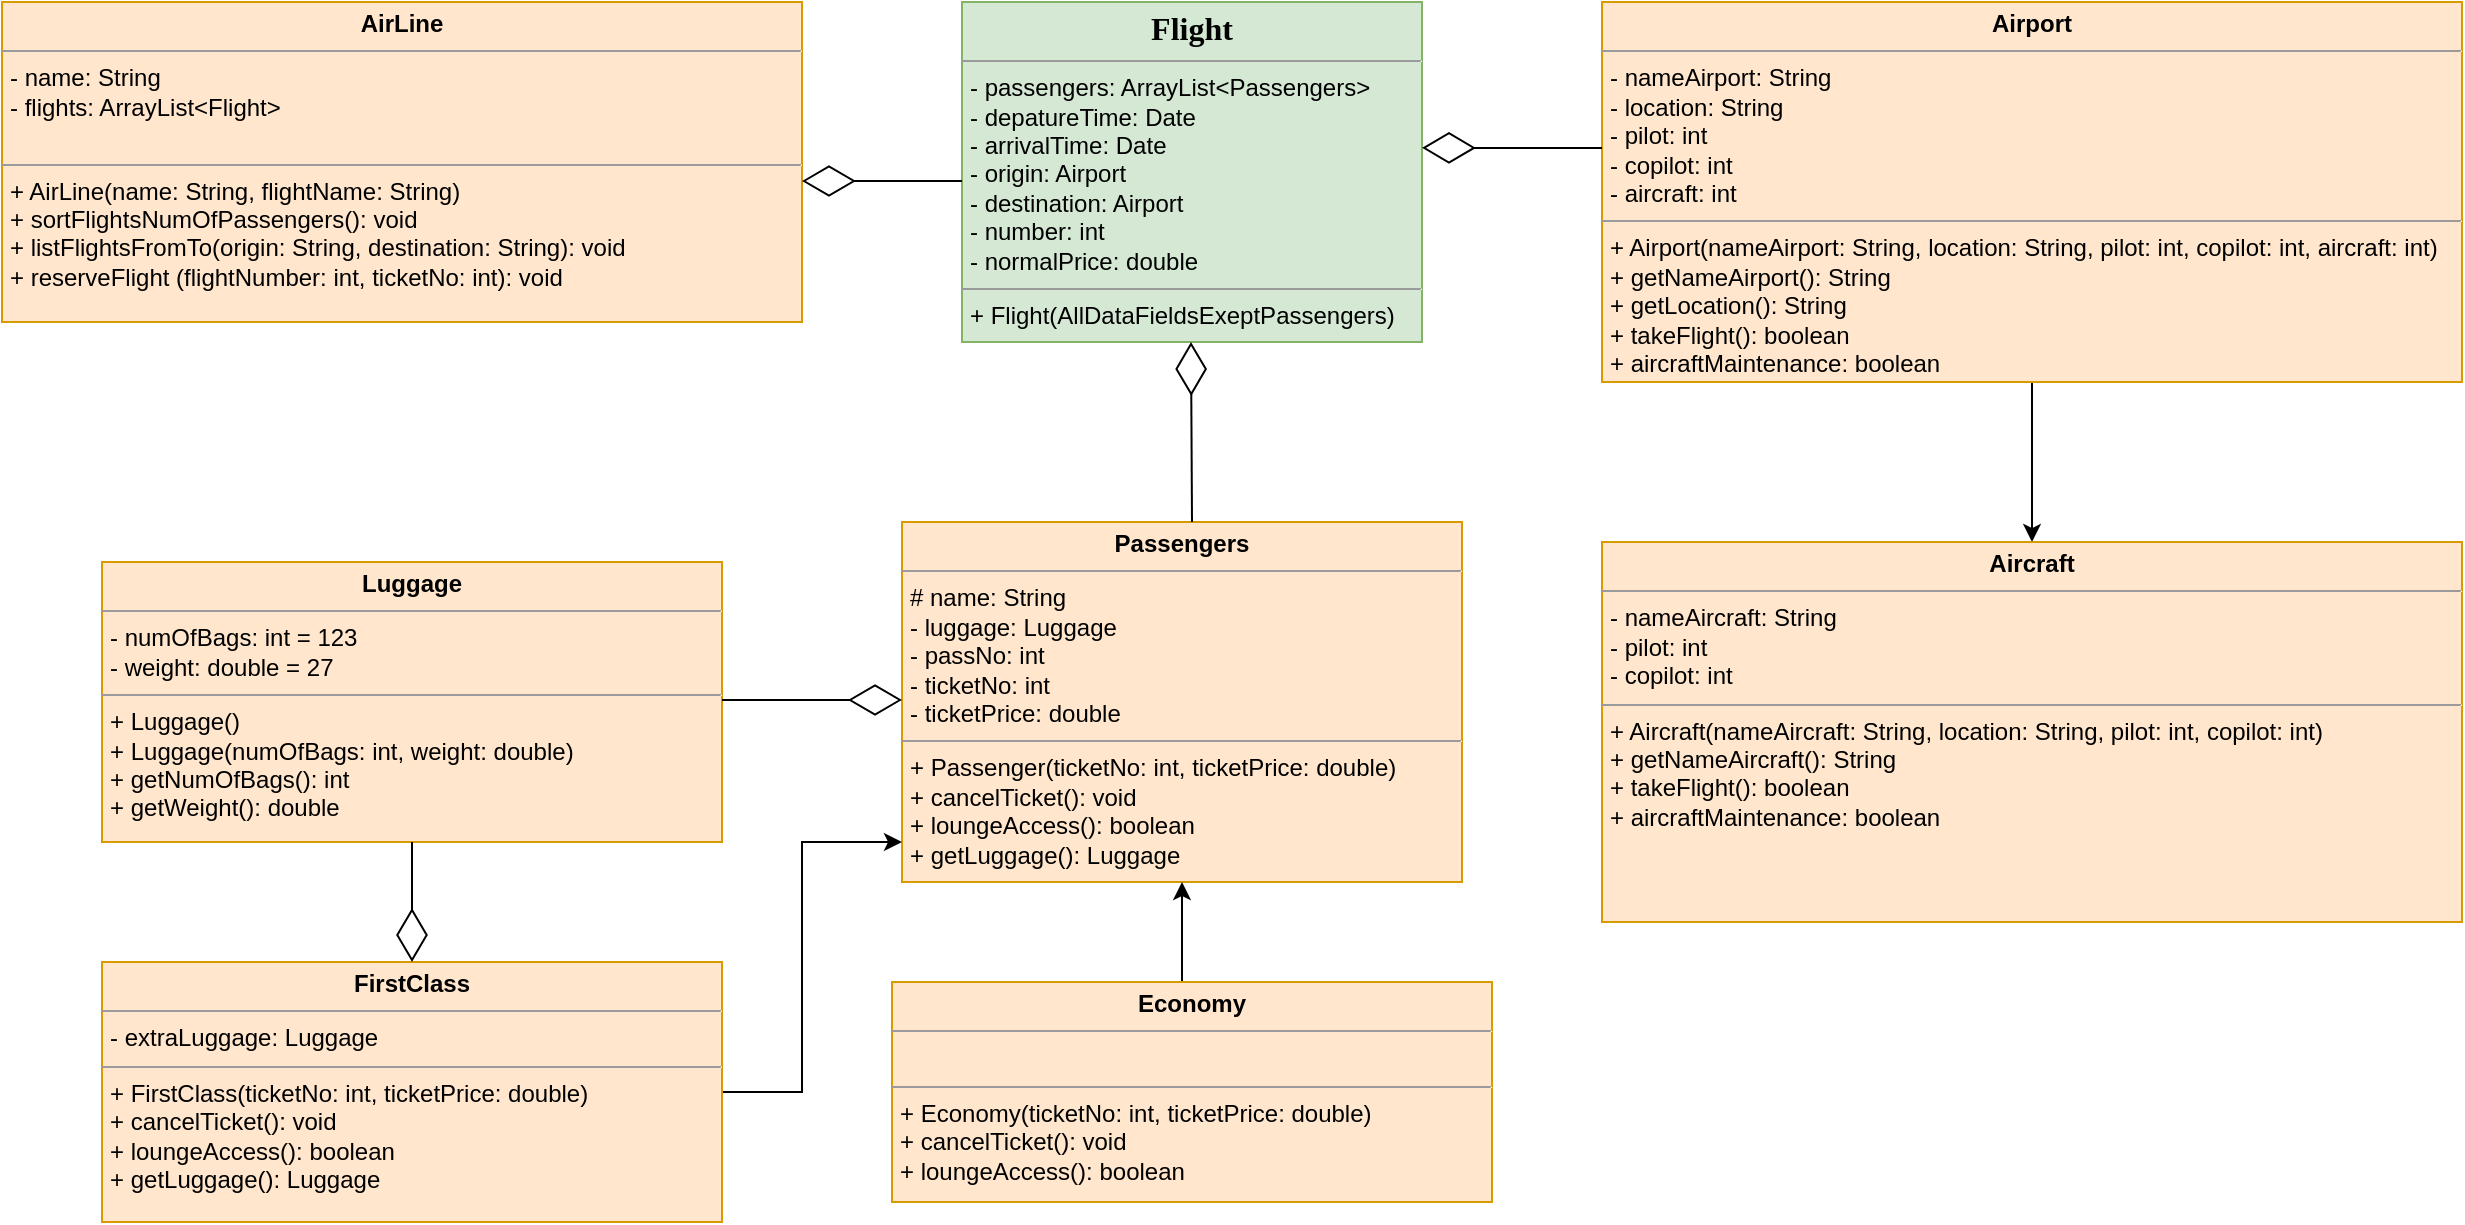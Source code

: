 <mxfile version="15.5.7" type="google"><diagram id="C5RBs43oDa-KdzZeNtuy" name="Page-1"><mxGraphModel dx="1422" dy="1931" grid="1" gridSize="10" guides="1" tooltips="1" connect="1" arrows="1" fold="1" page="1" pageScale="1" pageWidth="827" pageHeight="1169" math="0" shadow="0"><root><mxCell id="WIyWlLk6GJQsqaUBKTNV-0"/><mxCell id="WIyWlLk6GJQsqaUBKTNV-1" parent="WIyWlLk6GJQsqaUBKTNV-0"/><mxCell id="SWHq2_1hzrh3RWQZg-Wt-22" value="&lt;p style=&quot;margin: 0px ; margin-top: 4px ; text-align: center&quot;&gt;&lt;span style=&quot;font-family: &amp;#34;lt_regular&amp;#34; ; font-size: 16px ; font-weight: 700&quot;&gt;Flight&lt;/span&gt;&lt;br&gt;&lt;/p&gt;&lt;hr size=&quot;1&quot;&gt;&lt;p style=&quot;margin: 0px ; margin-left: 4px&quot;&gt;- passengers: ArrayList&amp;lt;Passengers&amp;gt;&lt;/p&gt;&lt;p style=&quot;margin: 0px ; margin-left: 4px&quot;&gt;- depatureTime: Date&lt;/p&gt;&lt;p style=&quot;margin: 0px ; margin-left: 4px&quot;&gt;- arrivalTime: Date&lt;/p&gt;&lt;p style=&quot;margin: 0px ; margin-left: 4px&quot;&gt;- origin: Airport&lt;/p&gt;&lt;p style=&quot;margin: 0px ; margin-left: 4px&quot;&gt;- destination: Airport&lt;/p&gt;&lt;p style=&quot;margin: 0px ; margin-left: 4px&quot;&gt;- number: int&lt;/p&gt;&lt;p style=&quot;margin: 0px ; margin-left: 4px&quot;&gt;- normalPrice: double&lt;/p&gt;&lt;hr size=&quot;1&quot;&gt;&lt;p style=&quot;margin: 0px ; margin-left: 4px&quot;&gt;+ Flight(AllDataFieldsExeptPassengers)&lt;/p&gt;&lt;p style=&quot;margin: 0px ; margin-left: 4px&quot;&gt;&lt;br&gt;&lt;/p&gt;&lt;p style=&quot;margin: 0px ; margin-left: 4px&quot;&gt;&lt;br&gt;&lt;/p&gt;" style="verticalAlign=top;align=left;overflow=fill;fontSize=12;fontFamily=Helvetica;html=1;fillColor=#d5e8d4;strokeColor=#82b366;" parent="WIyWlLk6GJQsqaUBKTNV-1" vertex="1"><mxGeometry x="640" y="-110" width="230" height="170" as="geometry"/></mxCell><mxCell id="SWHq2_1hzrh3RWQZg-Wt-23" value="&lt;p style=&quot;margin: 0px ; margin-top: 4px ; text-align: center&quot;&gt;&lt;b&gt;AirLine&lt;/b&gt;&lt;/p&gt;&lt;hr size=&quot;1&quot;&gt;&lt;p style=&quot;margin: 0px ; margin-left: 4px&quot;&gt;- name: String&lt;/p&gt;&lt;p style=&quot;margin: 0px ; margin-left: 4px&quot;&gt;- flights: ArrayList&amp;lt;Flight&amp;gt;&lt;/p&gt;&lt;p style=&quot;margin: 0px ; margin-left: 4px&quot;&gt;&lt;/p&gt;&lt;br&gt;&lt;hr size=&quot;1&quot;&gt;&lt;p style=&quot;margin: 0px ; margin-left: 4px&quot;&gt;+ AirLine(name: String, flightName: String)&lt;/p&gt;&lt;p style=&quot;margin: 0px ; margin-left: 4px&quot;&gt;+ sortFlightsNumOfPassengers(): void&lt;/p&gt;&lt;p style=&quot;margin: 0px ; margin-left: 4px&quot;&gt;+ listFlightsFromTo(origin: String, destination: String): void&lt;/p&gt;&lt;p style=&quot;margin: 0px ; margin-left: 4px&quot;&gt;+ reserveFlight (flightNumber: int, ticketNo: int): void&lt;/p&gt;" style="verticalAlign=top;align=left;overflow=fill;fontSize=12;fontFamily=Helvetica;html=1;fillColor=#ffe6cc;strokeColor=#d79b00;" parent="WIyWlLk6GJQsqaUBKTNV-1" vertex="1"><mxGeometry x="160" y="-110" width="400" height="160" as="geometry"/></mxCell><mxCell id="SWHq2_1hzrh3RWQZg-Wt-27" value="&lt;blockquote style=&quot;margin: 0px ; margin-top: 4px ; text-align: center&quot;&gt;&lt;b&gt;Passengers&lt;/b&gt;&lt;/blockquote&gt;&lt;hr size=&quot;1&quot;&gt;&lt;p style=&quot;margin: 0px ; margin-left: 4px&quot;&gt;# name: String&lt;/p&gt;&lt;p style=&quot;margin: 0px ; margin-left: 4px&quot;&gt;- luggage: Luggage&lt;/p&gt;&lt;p style=&quot;margin: 0px ; margin-left: 4px&quot;&gt;- passNo: int&lt;/p&gt;&lt;p style=&quot;margin: 0px ; margin-left: 4px&quot;&gt;- ticketNo: int&lt;/p&gt;&lt;p style=&quot;margin: 0px ; margin-left: 4px&quot;&gt;- ticketPrice: double&lt;/p&gt;&lt;hr size=&quot;1&quot;&gt;&lt;p style=&quot;margin: 0px ; margin-left: 4px&quot;&gt;+ Passenger(ticketNo: int, ticketPrice: double)&lt;/p&gt;&lt;p style=&quot;margin: 0px ; margin-left: 4px&quot;&gt;+ cancelTicket(): void&lt;/p&gt;&lt;p style=&quot;margin: 0px ; margin-left: 4px&quot;&gt;+ loungeAccess(): boolean&lt;/p&gt;&lt;p style=&quot;margin: 0px ; margin-left: 4px&quot;&gt;+ getLuggage(): Luggage&lt;/p&gt;" style="verticalAlign=top;align=left;overflow=fill;fontSize=12;fontFamily=Helvetica;html=1;fillColor=#ffe6cc;strokeColor=#d79b00;" parent="WIyWlLk6GJQsqaUBKTNV-1" vertex="1"><mxGeometry x="610" y="150" width="280" height="180" as="geometry"/></mxCell><mxCell id="SWHq2_1hzrh3RWQZg-Wt-61" value="" style="edgeStyle=orthogonalEdgeStyle;rounded=0;orthogonalLoop=1;jettySize=auto;html=1;" parent="WIyWlLk6GJQsqaUBKTNV-1" source="SWHq2_1hzrh3RWQZg-Wt-36" target="SWHq2_1hzrh3RWQZg-Wt-60" edge="1"><mxGeometry relative="1" as="geometry"/></mxCell><mxCell id="SWHq2_1hzrh3RWQZg-Wt-36" value="&lt;p style=&quot;margin: 0px ; margin-top: 4px ; text-align: center&quot;&gt;&lt;b&gt;Airport&lt;/b&gt;&lt;/p&gt;&lt;hr size=&quot;1&quot;&gt;&lt;p style=&quot;margin: 0px ; margin-left: 4px&quot;&gt;- nameAirport: String&lt;/p&gt;&lt;p style=&quot;margin: 0px ; margin-left: 4px&quot;&gt;- location: String&lt;/p&gt;&lt;p style=&quot;margin: 0px 0px 0px 4px&quot;&gt;- pilot: int&lt;/p&gt;&lt;p style=&quot;margin: 0px 0px 0px 4px&quot;&gt;- copilot: int&lt;/p&gt;&lt;p style=&quot;margin: 0px 0px 0px 4px&quot;&gt;- aircraft: int&lt;/p&gt;&lt;hr size=&quot;1&quot;&gt;&lt;p style=&quot;margin: 0px ; margin-left: 4px&quot;&gt;+ Airport(nameAirport: String, location: String, pilot: int, copilot: int, aircraft: int)&lt;/p&gt;&lt;p style=&quot;margin: 0px ; margin-left: 4px&quot;&gt;+ getNameAirport(): String&lt;/p&gt;&lt;p style=&quot;margin: 0px ; margin-left: 4px&quot;&gt;+ getLocation(): String&lt;/p&gt;&lt;p style=&quot;margin: 0px ; margin-left: 4px&quot;&gt;+ takeFlight(): boolean&lt;br&gt;&lt;/p&gt;&lt;p style=&quot;margin: 0px ; margin-left: 4px&quot;&gt;+&amp;nbsp;aircraftMaintenance: boolean&lt;/p&gt;" style="verticalAlign=top;align=left;overflow=fill;fontSize=12;fontFamily=Helvetica;html=1;fillColor=#ffe6cc;strokeColor=#d79b00;" parent="WIyWlLk6GJQsqaUBKTNV-1" vertex="1"><mxGeometry x="960" y="-110" width="430" height="190" as="geometry"/></mxCell><mxCell id="SWHq2_1hzrh3RWQZg-Wt-37" value="&lt;p style=&quot;margin: 0px ; margin-top: 4px ; text-align: center&quot;&gt;&lt;b&gt;Luggage&lt;/b&gt;&lt;/p&gt;&lt;hr size=&quot;1&quot;&gt;&lt;p style=&quot;margin: 0px ; margin-left: 4px&quot;&gt;- numOfBags: int = 123&lt;/p&gt;&lt;p style=&quot;margin: 0px ; margin-left: 4px&quot;&gt;- weight: double = 27&lt;/p&gt;&lt;hr size=&quot;1&quot;&gt;&lt;p style=&quot;margin: 0px ; margin-left: 4px&quot;&gt;+ Luggage()&lt;/p&gt;&lt;p style=&quot;margin: 0px ; margin-left: 4px&quot;&gt;+ Luggage(numOfBags: int, weight: double)&lt;/p&gt;&lt;p style=&quot;margin: 0px ; margin-left: 4px&quot;&gt;+ getNumOfBags(): int&lt;/p&gt;&lt;p style=&quot;margin: 0px ; margin-left: 4px&quot;&gt;&lt;span&gt;+ getWeight(): double&lt;/span&gt;&lt;br&gt;&lt;/p&gt;" style="verticalAlign=top;align=left;overflow=fill;fontSize=12;fontFamily=Helvetica;html=1;fillColor=#ffe6cc;strokeColor=#d79b00;" parent="WIyWlLk6GJQsqaUBKTNV-1" vertex="1"><mxGeometry x="210" y="170" width="310" height="140" as="geometry"/></mxCell><mxCell id="SWHq2_1hzrh3RWQZg-Wt-56" value="" style="edgeStyle=orthogonalEdgeStyle;rounded=0;orthogonalLoop=1;jettySize=auto;html=1;" parent="WIyWlLk6GJQsqaUBKTNV-1" source="SWHq2_1hzrh3RWQZg-Wt-39" edge="1"><mxGeometry relative="1" as="geometry"><mxPoint x="610" y="310" as="targetPoint"/><Array as="points"><mxPoint x="560" y="435"/><mxPoint x="560" y="310"/><mxPoint x="605" y="310"/></Array></mxGeometry></mxCell><mxCell id="SWHq2_1hzrh3RWQZg-Wt-39" value="&lt;p style=&quot;margin: 0px ; margin-top: 4px ; text-align: center&quot;&gt;&lt;b&gt;FirstClass&lt;/b&gt;&lt;/p&gt;&lt;hr size=&quot;1&quot;&gt;&lt;p style=&quot;margin: 0px ; margin-left: 4px&quot;&gt;- extraLuggage: Luggage&lt;/p&gt;&lt;hr size=&quot;1&quot;&gt;&lt;p style=&quot;margin: 0px ; margin-left: 4px&quot;&gt;+ FirstClass(ticketNo: int, ticketPrice: double)&lt;/p&gt;&lt;p style=&quot;margin: 0px ; margin-left: 4px&quot;&gt;+ cancelTicket(): void&lt;/p&gt;&lt;p style=&quot;margin: 0px ; margin-left: 4px&quot;&gt;+ loungeAccess(): boolean&lt;/p&gt;&lt;p style=&quot;margin: 0px ; margin-left: 4px&quot;&gt;+ getLuggage(): Luggage&lt;/p&gt;" style="verticalAlign=top;align=left;overflow=fill;fontSize=12;fontFamily=Helvetica;html=1;fillColor=#ffe6cc;strokeColor=#d79b00;" parent="WIyWlLk6GJQsqaUBKTNV-1" vertex="1"><mxGeometry x="210" y="370" width="310" height="130" as="geometry"/></mxCell><mxCell id="SWHq2_1hzrh3RWQZg-Wt-53" value="" style="edgeStyle=orthogonalEdgeStyle;rounded=0;orthogonalLoop=1;jettySize=auto;html=1;" parent="WIyWlLk6GJQsqaUBKTNV-1" source="SWHq2_1hzrh3RWQZg-Wt-43" target="SWHq2_1hzrh3RWQZg-Wt-27" edge="1"><mxGeometry relative="1" as="geometry"><mxPoint x="755" y="350" as="targetPoint"/><Array as="points"><mxPoint x="750" y="370"/><mxPoint x="750" y="370"/></Array></mxGeometry></mxCell><mxCell id="SWHq2_1hzrh3RWQZg-Wt-43" value="&lt;p style=&quot;margin: 0px ; margin-top: 4px ; text-align: center&quot;&gt;&lt;b&gt;Economy&lt;/b&gt;&lt;/p&gt;&lt;hr size=&quot;1&quot;&gt;&lt;p style=&quot;margin: 0px ; margin-left: 4px&quot;&gt;&lt;br&gt;&lt;/p&gt;&lt;hr size=&quot;1&quot;&gt;&lt;p style=&quot;margin: 0px ; margin-left: 4px&quot;&gt;+ Economy(ticketNo: int, ticketPrice: double)&lt;/p&gt;&lt;p style=&quot;margin: 0px ; margin-left: 4px&quot;&gt;+ cancelTicket(): void&lt;/p&gt;&lt;p style=&quot;margin: 0px ; margin-left: 4px&quot;&gt;+ loungeAccess(): boolean&lt;/p&gt;" style="verticalAlign=top;align=left;overflow=fill;fontSize=12;fontFamily=Helvetica;html=1;fillColor=#ffe6cc;strokeColor=#d79b00;" parent="WIyWlLk6GJQsqaUBKTNV-1" vertex="1"><mxGeometry x="605" y="380" width="300" height="110" as="geometry"/></mxCell><mxCell id="SWHq2_1hzrh3RWQZg-Wt-46" value="" style="endArrow=diamondThin;endFill=0;endSize=24;html=1;rounded=0;" parent="WIyWlLk6GJQsqaUBKTNV-1" edge="1"><mxGeometry width="160" relative="1" as="geometry"><mxPoint x="640" y="-20.5" as="sourcePoint"/><mxPoint x="560" y="-20.5" as="targetPoint"/></mxGeometry></mxCell><mxCell id="SWHq2_1hzrh3RWQZg-Wt-48" value="" style="endArrow=diamondThin;endFill=0;endSize=24;html=1;rounded=0;" parent="WIyWlLk6GJQsqaUBKTNV-1" edge="1"><mxGeometry width="160" relative="1" as="geometry"><mxPoint x="755" y="150" as="sourcePoint"/><mxPoint x="754.5" y="60" as="targetPoint"/></mxGeometry></mxCell><mxCell id="SWHq2_1hzrh3RWQZg-Wt-50" value="" style="endArrow=diamondThin;endFill=0;endSize=24;html=1;rounded=0;entryX=1;entryY=0.429;entryDx=0;entryDy=0;entryPerimeter=0;" parent="WIyWlLk6GJQsqaUBKTNV-1" target="SWHq2_1hzrh3RWQZg-Wt-22" edge="1"><mxGeometry width="160" relative="1" as="geometry"><mxPoint x="960" y="-37" as="sourcePoint"/><mxPoint x="1080" y="-40" as="targetPoint"/><Array as="points"><mxPoint x="930" y="-37"/></Array></mxGeometry></mxCell><mxCell id="SWHq2_1hzrh3RWQZg-Wt-51" value="" style="endArrow=diamondThin;endFill=0;endSize=24;html=1;rounded=0;" parent="WIyWlLk6GJQsqaUBKTNV-1" edge="1"><mxGeometry width="160" relative="1" as="geometry"><mxPoint x="520" y="239" as="sourcePoint"/><mxPoint x="610" y="239" as="targetPoint"/></mxGeometry></mxCell><mxCell id="SWHq2_1hzrh3RWQZg-Wt-54" value="" style="endArrow=diamondThin;endFill=0;endSize=24;html=1;rounded=0;entryX=0.5;entryY=0;entryDx=0;entryDy=0;" parent="WIyWlLk6GJQsqaUBKTNV-1" target="SWHq2_1hzrh3RWQZg-Wt-39" edge="1"><mxGeometry width="160" relative="1" as="geometry"><mxPoint x="365" y="310" as="sourcePoint"/><mxPoint x="364.5" y="360" as="targetPoint"/></mxGeometry></mxCell><mxCell id="SWHq2_1hzrh3RWQZg-Wt-60" value="&lt;p style=&quot;margin: 0px ; margin-top: 4px ; text-align: center&quot;&gt;&lt;b&gt;Aircraft&lt;/b&gt;&lt;/p&gt;&lt;hr size=&quot;1&quot;&gt;&lt;p style=&quot;margin: 0px ; margin-left: 4px&quot;&gt;- nameAircraft: String&lt;/p&gt;&lt;p style=&quot;margin: 0px 0px 0px 4px&quot;&gt;- pilot: int&lt;/p&gt;&lt;p style=&quot;margin: 0px 0px 0px 4px&quot;&gt;- copilot: int&lt;/p&gt;&lt;hr size=&quot;1&quot;&gt;&lt;p style=&quot;margin: 0px ; margin-left: 4px&quot;&gt;+ Aircraft(nameAircraft: String, location: String, pilot: int, copilot: int)&lt;/p&gt;&lt;p style=&quot;margin: 0px ; margin-left: 4px&quot;&gt;+ getNameAircraft(): String&lt;/p&gt;&lt;p style=&quot;margin: 0px ; margin-left: 4px&quot;&gt;+ takeFlight(): boolean&lt;br&gt;&lt;/p&gt;&lt;p style=&quot;margin: 0px ; margin-left: 4px&quot;&gt;+&amp;nbsp;aircraftMaintenance: boolean&lt;/p&gt;" style="verticalAlign=top;align=left;overflow=fill;fontSize=12;fontFamily=Helvetica;html=1;fillColor=#ffe6cc;strokeColor=#d79b00;" parent="WIyWlLk6GJQsqaUBKTNV-1" vertex="1"><mxGeometry x="960" y="160" width="430" height="190" as="geometry"/></mxCell></root></mxGraphModel></diagram></mxfile>